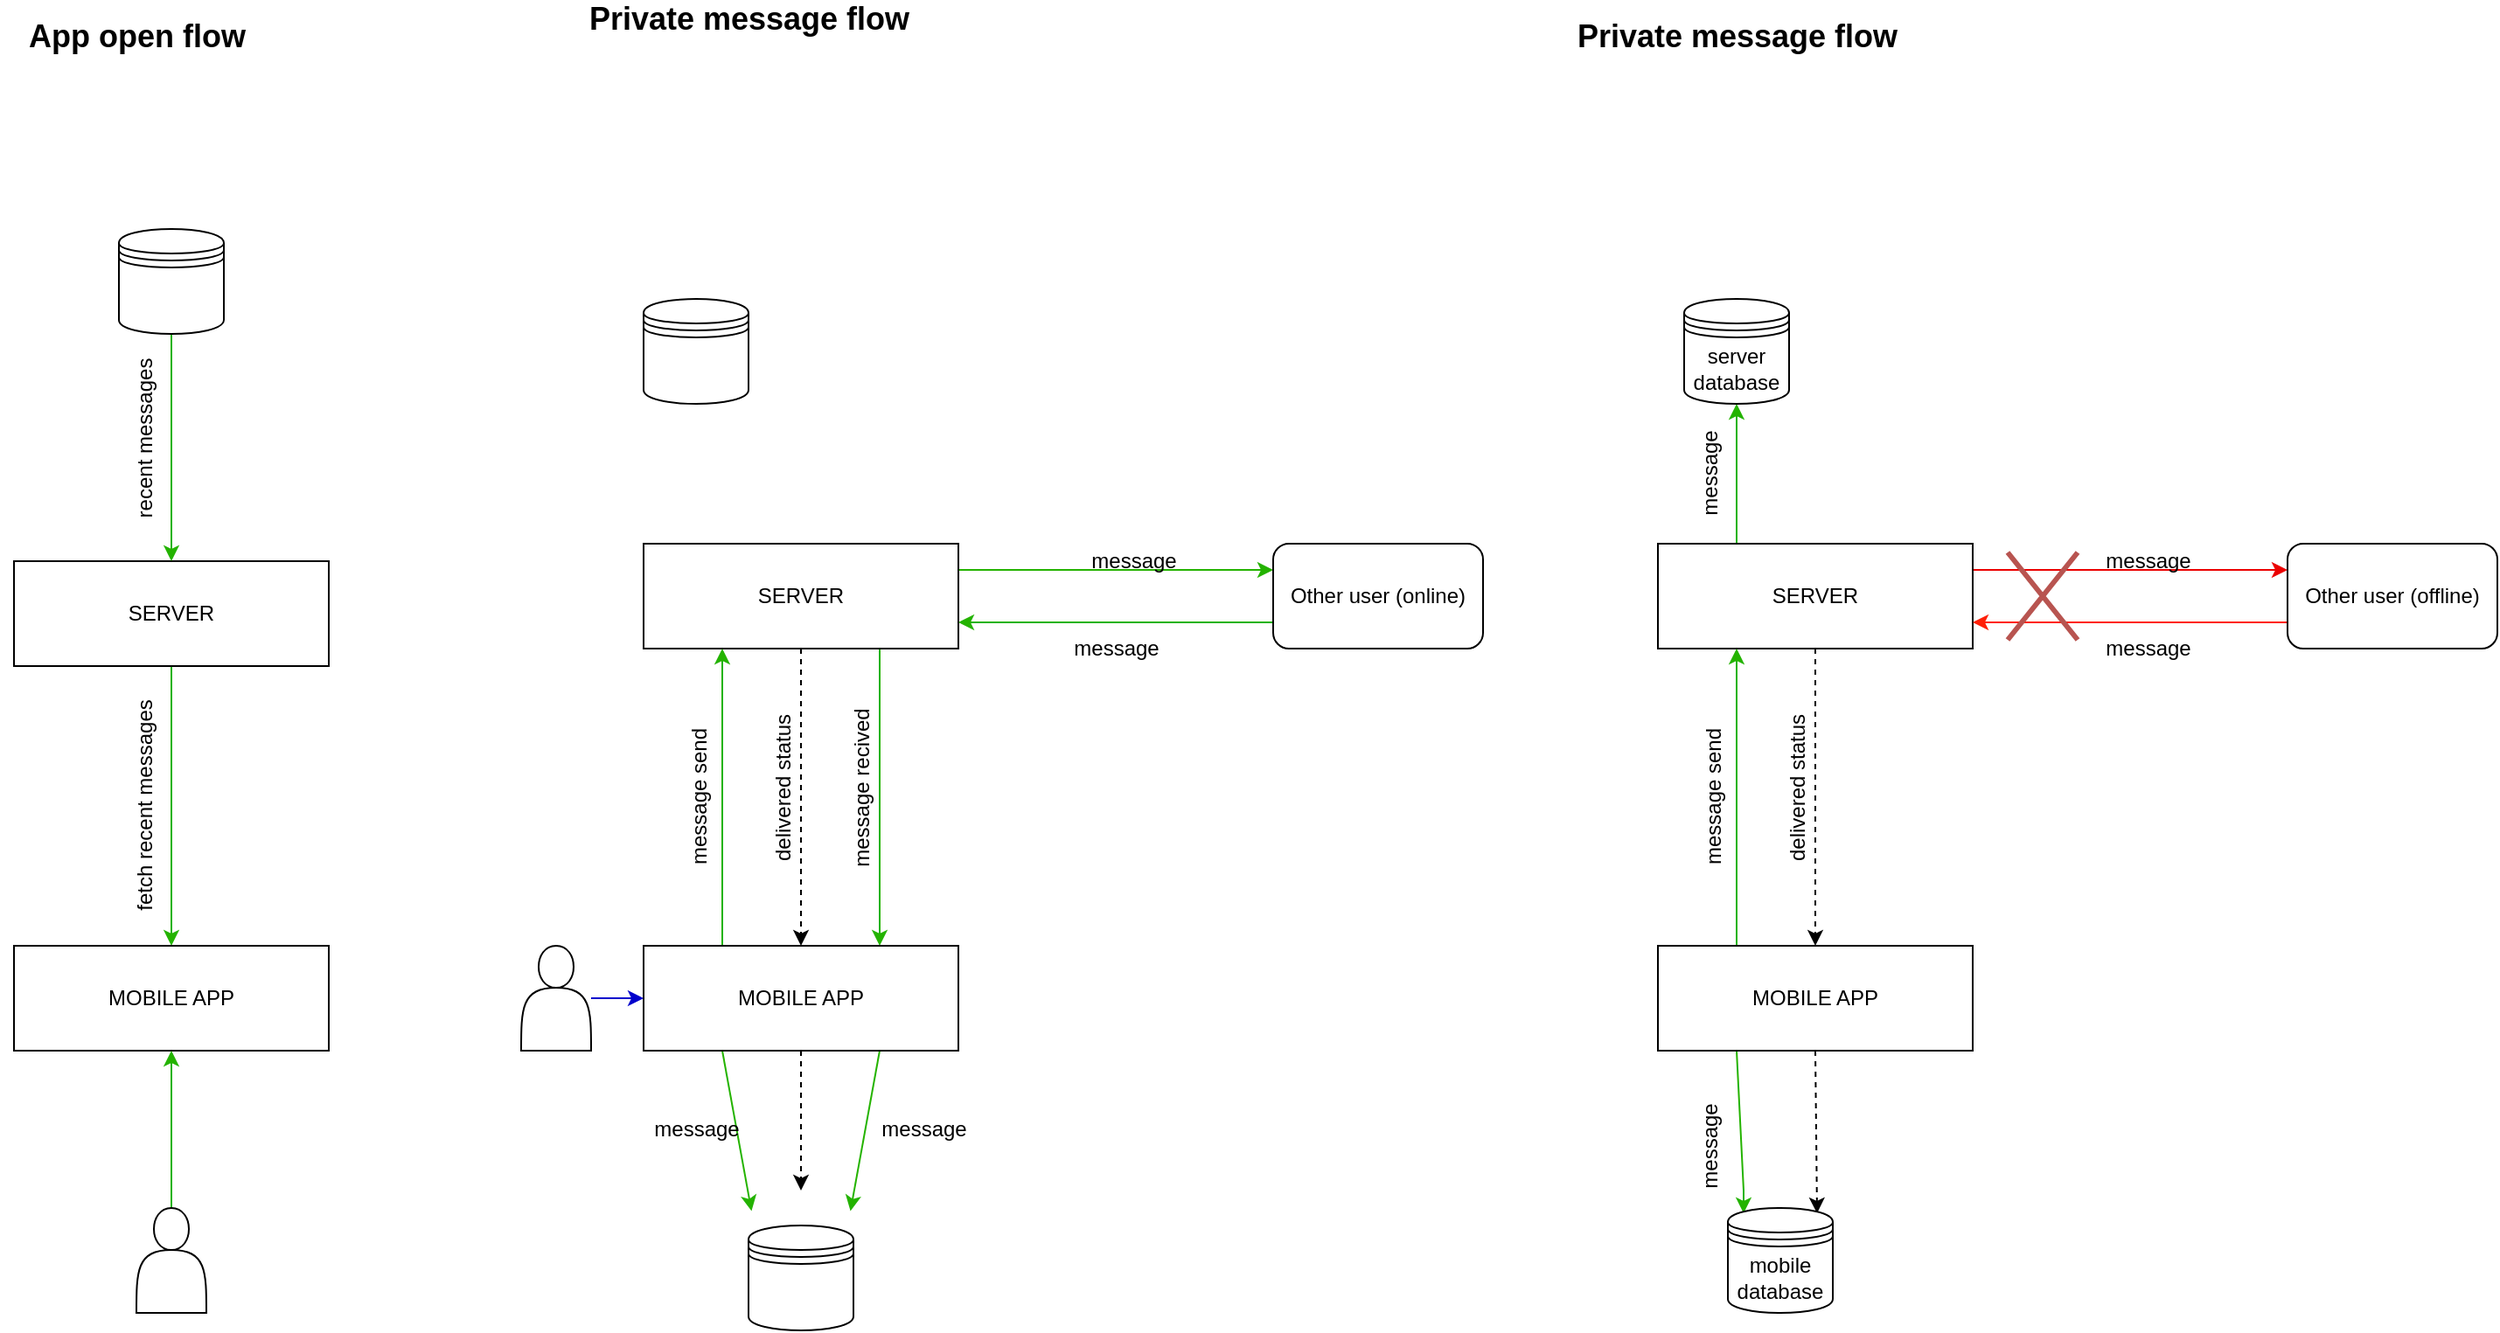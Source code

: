<mxfile version="16.1.4" type="github">
  <diagram name="Page-1" id="c7558073-3199-34d8-9f00-42111426c3f3">
    <mxGraphModel dx="1447" dy="2157" grid="1" gridSize="10" guides="1" tooltips="1" connect="1" arrows="1" fold="1" page="1" pageScale="1" pageWidth="826" pageHeight="1169" background="none" math="0" shadow="0">
      <root>
        <mxCell id="0" />
        <mxCell id="1" parent="0" />
        <mxCell id="J-raW9wAHHMJzti-utJo-223" style="edgeStyle=none;rounded=0;orthogonalLoop=1;jettySize=auto;html=1;fontSize=12;startArrow=none;startFill=0;endArrow=classic;endFill=1;strokeColor=#24B300;" edge="1" parent="1" source="J-raW9wAHHMJzti-utJo-97" target="J-raW9wAHHMJzti-utJo-98">
          <mxGeometry relative="1" as="geometry" />
        </mxCell>
        <mxCell id="J-raW9wAHHMJzti-utJo-97" value="SERVER" style="rounded=0;whiteSpace=wrap;html=1;" vertex="1" parent="1">
          <mxGeometry x="240" y="260" width="180" height="60" as="geometry" />
        </mxCell>
        <mxCell id="J-raW9wAHHMJzti-utJo-98" value="MOBILE APP" style="rounded=0;whiteSpace=wrap;html=1;" vertex="1" parent="1">
          <mxGeometry x="240" y="480" width="180" height="60" as="geometry" />
        </mxCell>
        <mxCell id="J-raW9wAHHMJzti-utJo-117" style="edgeStyle=none;rounded=0;orthogonalLoop=1;jettySize=auto;html=1;exitX=1;exitY=0.5;exitDx=0;exitDy=0;startArrow=none;startFill=0;endArrow=classic;endFill=1;" edge="1" parent="1" source="J-raW9wAHHMJzti-utJo-97" target="J-raW9wAHHMJzti-utJo-97">
          <mxGeometry relative="1" as="geometry" />
        </mxCell>
        <mxCell id="J-raW9wAHHMJzti-utJo-119" style="edgeStyle=none;rounded=0;orthogonalLoop=1;jettySize=auto;html=1;exitX=0;exitY=0;exitDx=0;exitDy=0;startArrow=none;startFill=0;endArrow=classic;endFill=1;" edge="1" parent="1" source="J-raW9wAHHMJzti-utJo-97" target="J-raW9wAHHMJzti-utJo-97">
          <mxGeometry relative="1" as="geometry" />
        </mxCell>
        <mxCell id="J-raW9wAHHMJzti-utJo-123" value="fetch recent messages" style="text;html=1;align=center;verticalAlign=middle;resizable=0;points=[];autosize=1;strokeColor=none;fillColor=none;rotation=270;" vertex="1" parent="1">
          <mxGeometry x="245" y="390" width="140" height="20" as="geometry" />
        </mxCell>
        <mxCell id="J-raW9wAHHMJzti-utJo-127" value="recent messages" style="text;html=1;align=center;verticalAlign=middle;resizable=0;points=[];autosize=1;strokeColor=none;fillColor=none;rotation=270;" vertex="1" parent="1">
          <mxGeometry x="260" y="180" width="110" height="20" as="geometry" />
        </mxCell>
        <mxCell id="J-raW9wAHHMJzti-utJo-128" value="&lt;b&gt;&lt;font style=&quot;font-size: 18px&quot;&gt;App open flow&lt;/font&gt;&lt;/b&gt;" style="text;html=1;align=center;verticalAlign=middle;resizable=0;points=[];autosize=1;strokeColor=none;fillColor=none;" vertex="1" parent="1">
          <mxGeometry x="240" y="-50" width="140" height="20" as="geometry" />
        </mxCell>
        <mxCell id="J-raW9wAHHMJzti-utJo-151" style="edgeStyle=none;rounded=0;orthogonalLoop=1;jettySize=auto;html=1;exitX=1;exitY=0.25;exitDx=0;exitDy=0;fontSize=12;startArrow=none;startFill=0;endArrow=classic;endFill=1;entryX=0;entryY=0.25;entryDx=0;entryDy=0;fillColor=#dae8fc;strokeColor=#24B300;" edge="1" parent="1" source="J-raW9wAHHMJzti-utJo-134" target="J-raW9wAHHMJzti-utJo-166">
          <mxGeometry relative="1" as="geometry">
            <mxPoint x="1085" y="380" as="targetPoint" />
          </mxGeometry>
        </mxCell>
        <mxCell id="J-raW9wAHHMJzti-utJo-156" style="edgeStyle=none;rounded=0;orthogonalLoop=1;jettySize=auto;html=1;exitX=0.75;exitY=1;exitDx=0;exitDy=0;entryX=0.75;entryY=0;entryDx=0;entryDy=0;fontSize=12;startArrow=none;startFill=0;endArrow=classic;endFill=1;fillColor=#fff2cc;strokeColor=#24B300;" edge="1" parent="1" source="J-raW9wAHHMJzti-utJo-134" target="J-raW9wAHHMJzti-utJo-136">
          <mxGeometry relative="1" as="geometry" />
        </mxCell>
        <mxCell id="J-raW9wAHHMJzti-utJo-167" style="edgeStyle=none;rounded=0;orthogonalLoop=1;jettySize=auto;html=1;fontSize=12;startArrow=none;startFill=0;endArrow=classic;endFill=1;dashed=1;" edge="1" parent="1" source="J-raW9wAHHMJzti-utJo-134" target="J-raW9wAHHMJzti-utJo-136">
          <mxGeometry relative="1" as="geometry" />
        </mxCell>
        <mxCell id="J-raW9wAHHMJzti-utJo-134" value="SERVER" style="rounded=0;whiteSpace=wrap;html=1;" vertex="1" parent="1">
          <mxGeometry x="600" y="250" width="180" height="60" as="geometry" />
        </mxCell>
        <mxCell id="J-raW9wAHHMJzti-utJo-146" style="edgeStyle=none;rounded=0;orthogonalLoop=1;jettySize=auto;html=1;exitX=0.25;exitY=0;exitDx=0;exitDy=0;entryX=0.25;entryY=1;entryDx=0;entryDy=0;fontSize=18;startArrow=none;startFill=0;endArrow=classic;endFill=1;fillColor=#dae8fc;strokeColor=#24B300;" edge="1" parent="1" source="J-raW9wAHHMJzti-utJo-136" target="J-raW9wAHHMJzti-utJo-134">
          <mxGeometry relative="1" as="geometry" />
        </mxCell>
        <mxCell id="J-raW9wAHHMJzti-utJo-153" style="edgeStyle=none;rounded=0;orthogonalLoop=1;jettySize=auto;html=1;exitX=0.25;exitY=1;exitDx=0;exitDy=0;entryX=0;entryY=0;entryDx=0;entryDy=0;fontSize=12;startArrow=none;startFill=0;endArrow=classic;endFill=1;fillColor=#dae8fc;strokeColor=#24B300;" edge="1" parent="1" source="J-raW9wAHHMJzti-utJo-136">
          <mxGeometry relative="1" as="geometry">
            <mxPoint x="661.716" y="631.716" as="targetPoint" />
          </mxGeometry>
        </mxCell>
        <mxCell id="J-raW9wAHHMJzti-utJo-157" style="edgeStyle=none;rounded=0;orthogonalLoop=1;jettySize=auto;html=1;exitX=0.75;exitY=1;exitDx=0;exitDy=0;entryX=1;entryY=0;entryDx=0;entryDy=0;fontSize=12;startArrow=none;startFill=0;endArrow=classic;endFill=1;fillColor=#fff2cc;strokeColor=#24B300;" edge="1" parent="1" source="J-raW9wAHHMJzti-utJo-136">
          <mxGeometry relative="1" as="geometry">
            <mxPoint x="718.284" y="631.716" as="targetPoint" />
          </mxGeometry>
        </mxCell>
        <mxCell id="J-raW9wAHHMJzti-utJo-168" style="edgeStyle=none;rounded=0;orthogonalLoop=1;jettySize=auto;html=1;exitX=0.5;exitY=1;exitDx=0;exitDy=0;dashed=1;fontSize=12;startArrow=none;startFill=0;endArrow=classic;endFill=1;" edge="1" parent="1" source="J-raW9wAHHMJzti-utJo-136">
          <mxGeometry relative="1" as="geometry">
            <mxPoint x="690" y="620" as="targetPoint" />
          </mxGeometry>
        </mxCell>
        <mxCell id="J-raW9wAHHMJzti-utJo-136" value="MOBILE APP" style="rounded=0;whiteSpace=wrap;html=1;" vertex="1" parent="1">
          <mxGeometry x="600" y="480" width="180" height="60" as="geometry" />
        </mxCell>
        <mxCell id="J-raW9wAHHMJzti-utJo-141" style="edgeStyle=none;rounded=0;orthogonalLoop=1;jettySize=auto;html=1;exitX=1;exitY=0.5;exitDx=0;exitDy=0;startArrow=none;startFill=0;endArrow=classic;endFill=1;" edge="1" parent="1" source="J-raW9wAHHMJzti-utJo-134" target="J-raW9wAHHMJzti-utJo-134">
          <mxGeometry relative="1" as="geometry" />
        </mxCell>
        <mxCell id="J-raW9wAHHMJzti-utJo-142" style="edgeStyle=none;rounded=0;orthogonalLoop=1;jettySize=auto;html=1;exitX=0;exitY=0;exitDx=0;exitDy=0;startArrow=none;startFill=0;endArrow=classic;endFill=1;" edge="1" parent="1" source="J-raW9wAHHMJzti-utJo-134" target="J-raW9wAHHMJzti-utJo-134">
          <mxGeometry relative="1" as="geometry" />
        </mxCell>
        <mxCell id="J-raW9wAHHMJzti-utJo-145" value="&lt;b&gt;&lt;font style=&quot;font-size: 18px&quot;&gt;Private message flow&lt;/font&gt;&lt;/b&gt;" style="text;html=1;align=center;verticalAlign=middle;resizable=0;points=[];autosize=1;strokeColor=none;fillColor=none;" vertex="1" parent="1">
          <mxGeometry x="560" y="-60" width="200" height="20" as="geometry" />
        </mxCell>
        <mxCell id="J-raW9wAHHMJzti-utJo-147" value="&lt;font style=&quot;font-size: 12px&quot;&gt;message send&lt;/font&gt;" style="text;html=1;align=center;verticalAlign=middle;resizable=0;points=[];autosize=1;strokeColor=none;fillColor=none;fontSize=18;rotation=270;" vertex="1" parent="1">
          <mxGeometry x="585" y="380" width="90" height="30" as="geometry" />
        </mxCell>
        <mxCell id="J-raW9wAHHMJzti-utJo-155" style="edgeStyle=none;rounded=0;orthogonalLoop=1;jettySize=auto;html=1;exitX=0;exitY=0.75;exitDx=0;exitDy=0;entryX=1;entryY=0.75;entryDx=0;entryDy=0;fontSize=12;startArrow=none;startFill=0;endArrow=classic;endFill=1;fillColor=#fff2cc;strokeColor=#24B300;" edge="1" parent="1" source="J-raW9wAHHMJzti-utJo-166" target="J-raW9wAHHMJzti-utJo-134">
          <mxGeometry relative="1" as="geometry">
            <mxPoint x="1070" y="400" as="sourcePoint" />
          </mxGeometry>
        </mxCell>
        <mxCell id="J-raW9wAHHMJzti-utJo-152" value="message" style="text;html=1;align=center;verticalAlign=middle;resizable=0;points=[];autosize=1;strokeColor=none;fillColor=none;fontSize=12;" vertex="1" parent="1">
          <mxGeometry x="850" y="250" width="60" height="20" as="geometry" />
        </mxCell>
        <mxCell id="J-raW9wAHHMJzti-utJo-154" value="message" style="text;html=1;align=center;verticalAlign=middle;resizable=0;points=[];autosize=1;strokeColor=none;fillColor=none;fontSize=12;" vertex="1" parent="1">
          <mxGeometry x="600" y="575" width="60" height="20" as="geometry" />
        </mxCell>
        <mxCell id="J-raW9wAHHMJzti-utJo-160" value="message" style="text;html=1;align=center;verticalAlign=middle;resizable=0;points=[];autosize=1;strokeColor=none;fillColor=none;fontSize=12;" vertex="1" parent="1">
          <mxGeometry x="840" y="300" width="60" height="20" as="geometry" />
        </mxCell>
        <mxCell id="J-raW9wAHHMJzti-utJo-161" value="message recived" style="text;html=1;align=center;verticalAlign=middle;resizable=0;points=[];autosize=1;strokeColor=none;fillColor=none;fontSize=12;rotation=270;" vertex="1" parent="1">
          <mxGeometry x="670" y="380" width="110" height="20" as="geometry" />
        </mxCell>
        <mxCell id="J-raW9wAHHMJzti-utJo-162" value="message" style="text;html=1;align=center;verticalAlign=middle;resizable=0;points=[];autosize=1;strokeColor=none;fillColor=none;fontSize=12;" vertex="1" parent="1">
          <mxGeometry x="730" y="575" width="60" height="20" as="geometry" />
        </mxCell>
        <mxCell id="J-raW9wAHHMJzti-utJo-166" value="Other user (online)" style="rounded=1;whiteSpace=wrap;html=1;fontSize=12;" vertex="1" parent="1">
          <mxGeometry x="960" y="250" width="120" height="60" as="geometry" />
        </mxCell>
        <mxCell id="J-raW9wAHHMJzti-utJo-170" value="delivered status" style="text;html=1;align=center;verticalAlign=middle;resizable=0;points=[];autosize=1;strokeColor=none;fillColor=none;fontSize=12;rotation=270;" vertex="1" parent="1">
          <mxGeometry x="630" y="380" width="100" height="20" as="geometry" />
        </mxCell>
        <mxCell id="J-raW9wAHHMJzti-utJo-174" style="edgeStyle=none;rounded=0;orthogonalLoop=1;jettySize=auto;html=1;exitX=1;exitY=0.25;exitDx=0;exitDy=0;fontSize=12;startArrow=none;startFill=0;endArrow=classic;endFill=1;entryX=0;entryY=0.25;entryDx=0;entryDy=0;fillColor=#f8cecc;strokeColor=#EB0000;" edge="1" source="J-raW9wAHHMJzti-utJo-177" target="J-raW9wAHHMJzti-utJo-194" parent="1">
          <mxGeometry relative="1" as="geometry">
            <mxPoint x="1665" y="380" as="targetPoint" />
          </mxGeometry>
        </mxCell>
        <mxCell id="J-raW9wAHHMJzti-utJo-176" style="edgeStyle=none;rounded=0;orthogonalLoop=1;jettySize=auto;html=1;fontSize=12;startArrow=none;startFill=0;endArrow=classic;endFill=1;dashed=1;" edge="1" source="J-raW9wAHHMJzti-utJo-177" target="J-raW9wAHHMJzti-utJo-182" parent="1">
          <mxGeometry relative="1" as="geometry" />
        </mxCell>
        <mxCell id="J-raW9wAHHMJzti-utJo-196" style="edgeStyle=none;rounded=0;orthogonalLoop=1;jettySize=auto;html=1;exitX=0.25;exitY=0;exitDx=0;exitDy=0;fontSize=12;startArrow=none;startFill=0;endArrow=classic;endFill=1;strokeColor=#24B300;entryX=0.5;entryY=1;entryDx=0;entryDy=0;fillColor=#d5e8d4;" edge="1" parent="1" source="J-raW9wAHHMJzti-utJo-177" target="J-raW9wAHHMJzti-utJo-199">
          <mxGeometry relative="1" as="geometry">
            <mxPoint x="1225" y="180" as="targetPoint" />
          </mxGeometry>
        </mxCell>
        <mxCell id="J-raW9wAHHMJzti-utJo-177" value="SERVER" style="rounded=0;whiteSpace=wrap;html=1;" vertex="1" parent="1">
          <mxGeometry x="1180" y="250" width="180" height="60" as="geometry" />
        </mxCell>
        <mxCell id="J-raW9wAHHMJzti-utJo-178" style="edgeStyle=none;rounded=0;orthogonalLoop=1;jettySize=auto;html=1;exitX=0.25;exitY=0;exitDx=0;exitDy=0;entryX=0.25;entryY=1;entryDx=0;entryDy=0;fontSize=18;startArrow=none;startFill=0;endArrow=classic;endFill=1;fillColor=#d5e8d4;strokeColor=#24B300;" edge="1" source="J-raW9wAHHMJzti-utJo-182" target="J-raW9wAHHMJzti-utJo-177" parent="1">
          <mxGeometry relative="1" as="geometry" />
        </mxCell>
        <mxCell id="J-raW9wAHHMJzti-utJo-179" style="edgeStyle=none;rounded=0;orthogonalLoop=1;jettySize=auto;html=1;exitX=0.25;exitY=1;exitDx=0;exitDy=0;fontSize=12;startArrow=none;startFill=0;endArrow=classic;endFill=1;fillColor=#dae8fc;strokeColor=#24B300;entryX=0.15;entryY=0.05;entryDx=0;entryDy=0;entryPerimeter=0;" edge="1" source="J-raW9wAHHMJzti-utJo-182" target="J-raW9wAHHMJzti-utJo-200" parent="1">
          <mxGeometry relative="1" as="geometry">
            <mxPoint x="1225" y="650" as="targetPoint" />
            <Array as="points">
              <mxPoint x="1229" y="620" />
            </Array>
          </mxGeometry>
        </mxCell>
        <mxCell id="J-raW9wAHHMJzti-utJo-181" style="edgeStyle=none;rounded=0;orthogonalLoop=1;jettySize=auto;html=1;exitX=0.5;exitY=1;exitDx=0;exitDy=0;dashed=1;fontSize=12;startArrow=none;startFill=0;endArrow=classic;endFill=1;entryX=0.85;entryY=0.05;entryDx=0;entryDy=0;entryPerimeter=0;" edge="1" source="J-raW9wAHHMJzti-utJo-182" target="J-raW9wAHHMJzti-utJo-200" parent="1">
          <mxGeometry relative="1" as="geometry">
            <mxPoint x="1270" y="620" as="targetPoint" />
          </mxGeometry>
        </mxCell>
        <mxCell id="J-raW9wAHHMJzti-utJo-182" value="MOBILE APP" style="rounded=0;whiteSpace=wrap;html=1;" vertex="1" parent="1">
          <mxGeometry x="1180" y="480" width="180" height="60" as="geometry" />
        </mxCell>
        <mxCell id="J-raW9wAHHMJzti-utJo-183" style="edgeStyle=none;rounded=0;orthogonalLoop=1;jettySize=auto;html=1;exitX=1;exitY=0.5;exitDx=0;exitDy=0;startArrow=none;startFill=0;endArrow=classic;endFill=1;" edge="1" source="J-raW9wAHHMJzti-utJo-177" target="J-raW9wAHHMJzti-utJo-177" parent="1">
          <mxGeometry relative="1" as="geometry" />
        </mxCell>
        <mxCell id="J-raW9wAHHMJzti-utJo-184" style="edgeStyle=none;rounded=0;orthogonalLoop=1;jettySize=auto;html=1;exitX=0;exitY=0;exitDx=0;exitDy=0;startArrow=none;startFill=0;endArrow=classic;endFill=1;" edge="1" source="J-raW9wAHHMJzti-utJo-177" target="J-raW9wAHHMJzti-utJo-177" parent="1">
          <mxGeometry relative="1" as="geometry" />
        </mxCell>
        <mxCell id="J-raW9wAHHMJzti-utJo-185" value="&lt;b&gt;&lt;font style=&quot;font-size: 18px&quot;&gt;Private message flow&lt;/font&gt;&lt;/b&gt;" style="text;html=1;align=center;verticalAlign=middle;resizable=0;points=[];autosize=1;strokeColor=none;fillColor=none;" vertex="1" parent="1">
          <mxGeometry x="1125" y="-50" width="200" height="20" as="geometry" />
        </mxCell>
        <mxCell id="J-raW9wAHHMJzti-utJo-186" value="&lt;font style=&quot;font-size: 12px&quot;&gt;message send&lt;/font&gt;" style="text;html=1;align=center;verticalAlign=middle;resizable=0;points=[];autosize=1;strokeColor=none;fillColor=none;fontSize=18;rotation=270;" vertex="1" parent="1">
          <mxGeometry x="1165" y="380" width="90" height="30" as="geometry" />
        </mxCell>
        <mxCell id="J-raW9wAHHMJzti-utJo-188" style="edgeStyle=none;rounded=0;orthogonalLoop=1;jettySize=auto;html=1;exitX=0;exitY=0.75;exitDx=0;exitDy=0;entryX=1;entryY=0.75;entryDx=0;entryDy=0;fontSize=12;startArrow=none;startFill=0;endArrow=classic;endFill=1;fillColor=#fff2cc;strokeColor=#FF2008;" edge="1" source="J-raW9wAHHMJzti-utJo-194" target="J-raW9wAHHMJzti-utJo-177" parent="1">
          <mxGeometry relative="1" as="geometry">
            <mxPoint x="1650" y="400" as="sourcePoint" />
          </mxGeometry>
        </mxCell>
        <mxCell id="J-raW9wAHHMJzti-utJo-189" value="message" style="text;html=1;align=center;verticalAlign=middle;resizable=0;points=[];autosize=1;strokeColor=none;fillColor=none;fontSize=12;" vertex="1" parent="1">
          <mxGeometry x="1430" y="250" width="60" height="20" as="geometry" />
        </mxCell>
        <mxCell id="J-raW9wAHHMJzti-utJo-190" value="message" style="text;html=1;align=center;verticalAlign=middle;resizable=0;points=[];autosize=1;strokeColor=none;fillColor=none;fontSize=12;rotation=270;" vertex="1" parent="1">
          <mxGeometry x="1180" y="585" width="60" height="20" as="geometry" />
        </mxCell>
        <mxCell id="J-raW9wAHHMJzti-utJo-191" value="message" style="text;html=1;align=center;verticalAlign=middle;resizable=0;points=[];autosize=1;strokeColor=none;fillColor=none;fontSize=12;" vertex="1" parent="1">
          <mxGeometry x="1430" y="300" width="60" height="20" as="geometry" />
        </mxCell>
        <mxCell id="J-raW9wAHHMJzti-utJo-194" value="Other user (offline)" style="rounded=1;whiteSpace=wrap;html=1;fontSize=12;" vertex="1" parent="1">
          <mxGeometry x="1540" y="250" width="120" height="60" as="geometry" />
        </mxCell>
        <mxCell id="J-raW9wAHHMJzti-utJo-195" value="delivered status" style="text;html=1;align=center;verticalAlign=middle;resizable=0;points=[];autosize=1;strokeColor=none;fillColor=none;fontSize=12;rotation=270;" vertex="1" parent="1">
          <mxGeometry x="1210" y="380" width="100" height="20" as="geometry" />
        </mxCell>
        <mxCell id="J-raW9wAHHMJzti-utJo-197" value="message" style="text;html=1;align=center;verticalAlign=middle;resizable=0;points=[];autosize=1;strokeColor=none;fillColor=none;fontSize=12;rotation=270;" vertex="1" parent="1">
          <mxGeometry x="1180" y="200" width="60" height="20" as="geometry" />
        </mxCell>
        <mxCell id="J-raW9wAHHMJzti-utJo-199" value="server database" style="shape=datastore;whiteSpace=wrap;html=1;fontSize=12;" vertex="1" parent="1">
          <mxGeometry x="1195" y="110" width="60" height="60" as="geometry" />
        </mxCell>
        <mxCell id="J-raW9wAHHMJzti-utJo-200" value="mobile database" style="shape=datastore;whiteSpace=wrap;html=1;fontSize=12;" vertex="1" parent="1">
          <mxGeometry x="1220" y="630" width="60" height="60" as="geometry" />
        </mxCell>
        <mxCell id="J-raW9wAHHMJzti-utJo-202" value="" style="shape=umlDestroy;whiteSpace=wrap;html=1;strokeWidth=3;fontSize=12;fillColor=#f8cecc;strokeColor=#b85450;" vertex="1" parent="1">
          <mxGeometry x="1380" y="255" width="40" height="50" as="geometry" />
        </mxCell>
        <mxCell id="J-raW9wAHHMJzti-utJo-203" value="" style="shape=datastore;whiteSpace=wrap;html=1;fontSize=12;" vertex="1" parent="1">
          <mxGeometry x="600" y="110" width="60" height="60" as="geometry" />
        </mxCell>
        <mxCell id="J-raW9wAHHMJzti-utJo-204" value="" style="shape=datastore;whiteSpace=wrap;html=1;fontSize=12;" vertex="1" parent="1">
          <mxGeometry x="660" y="640" width="60" height="60" as="geometry" />
        </mxCell>
        <mxCell id="J-raW9wAHHMJzti-utJo-222" style="edgeStyle=none;rounded=0;orthogonalLoop=1;jettySize=auto;html=1;fontSize=12;startArrow=none;startFill=0;endArrow=classic;endFill=1;strokeColor=#24B300;" edge="1" parent="1" source="J-raW9wAHHMJzti-utJo-205" target="J-raW9wAHHMJzti-utJo-97">
          <mxGeometry relative="1" as="geometry" />
        </mxCell>
        <mxCell id="J-raW9wAHHMJzti-utJo-205" value="" style="shape=datastore;whiteSpace=wrap;html=1;fontSize=12;" vertex="1" parent="1">
          <mxGeometry x="300" y="70" width="60" height="60" as="geometry" />
        </mxCell>
        <mxCell id="J-raW9wAHHMJzti-utJo-217" value="" style="edgeStyle=none;rounded=0;orthogonalLoop=1;jettySize=auto;html=1;fontSize=12;startArrow=none;startFill=0;endArrow=classic;endFill=1;strokeColor=#24B300;" edge="1" parent="1" source="J-raW9wAHHMJzti-utJo-206" target="J-raW9wAHHMJzti-utJo-98">
          <mxGeometry relative="1" as="geometry" />
        </mxCell>
        <mxCell id="J-raW9wAHHMJzti-utJo-206" value="" style="shape=actor;whiteSpace=wrap;html=1;fontSize=12;" vertex="1" parent="1">
          <mxGeometry x="310" y="630" width="40" height="60" as="geometry" />
        </mxCell>
        <mxCell id="J-raW9wAHHMJzti-utJo-209" value="" style="edgeStyle=none;rounded=0;orthogonalLoop=1;jettySize=auto;html=1;fontSize=12;startArrow=none;startFill=0;endArrow=classic;endFill=1;strokeColor=#0000CC;" edge="1" parent="1" source="J-raW9wAHHMJzti-utJo-207" target="J-raW9wAHHMJzti-utJo-136">
          <mxGeometry relative="1" as="geometry" />
        </mxCell>
        <mxCell id="J-raW9wAHHMJzti-utJo-207" value="" style="shape=actor;whiteSpace=wrap;html=1;fontSize=12;" vertex="1" parent="1">
          <mxGeometry x="530" y="480" width="40" height="60" as="geometry" />
        </mxCell>
      </root>
    </mxGraphModel>
  </diagram>
</mxfile>
